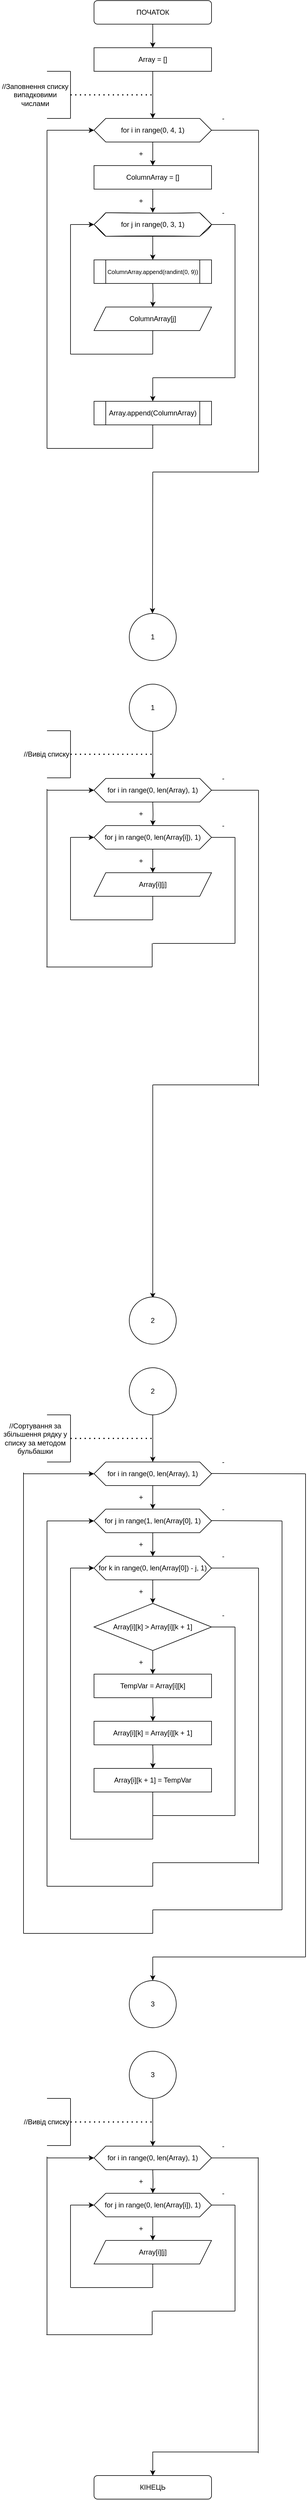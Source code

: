 <mxfile version="16.5.1" type="device"><diagram id="yRkGuYqimXLgXdLCKbXR" name="Страница 1"><mxGraphModel dx="868" dy="563" grid="1" gridSize="10" guides="1" tooltips="1" connect="1" arrows="1" fold="1" page="1" pageScale="1" pageWidth="827" pageHeight="1169" math="0" shadow="0"><root><mxCell id="0"/><mxCell id="1" parent="0"/><mxCell id="CiTnr5LE1KyQ-p9twad_-3" value="" style="edgeStyle=orthogonalEdgeStyle;rounded=0;orthogonalLoop=1;jettySize=auto;html=1;" parent="1" source="CiTnr5LE1KyQ-p9twad_-1" target="CiTnr5LE1KyQ-p9twad_-2" edge="1"><mxGeometry relative="1" as="geometry"/></mxCell><mxCell id="CiTnr5LE1KyQ-p9twad_-1" value="ПОЧАТОК" style="rounded=1;whiteSpace=wrap;html=1;" parent="1" vertex="1"><mxGeometry x="320" y="40" width="200" height="40" as="geometry"/></mxCell><mxCell id="CiTnr5LE1KyQ-p9twad_-5" value="" style="edgeStyle=orthogonalEdgeStyle;rounded=0;orthogonalLoop=1;jettySize=auto;html=1;" parent="1" source="CiTnr5LE1KyQ-p9twad_-2" target="CiTnr5LE1KyQ-p9twad_-4" edge="1"><mxGeometry relative="1" as="geometry"/></mxCell><mxCell id="CiTnr5LE1KyQ-p9twad_-2" value="Array = []" style="rounded=0;whiteSpace=wrap;html=1;" parent="1" vertex="1"><mxGeometry x="320" y="120" width="200" height="40" as="geometry"/></mxCell><mxCell id="CiTnr5LE1KyQ-p9twad_-7" value="" style="edgeStyle=orthogonalEdgeStyle;rounded=0;orthogonalLoop=1;jettySize=auto;html=1;" parent="1" source="CiTnr5LE1KyQ-p9twad_-4" target="CiTnr5LE1KyQ-p9twad_-6" edge="1"><mxGeometry relative="1" as="geometry"/></mxCell><mxCell id="CiTnr5LE1KyQ-p9twad_-4" value="for i in range(0, 4, 1)" style="shape=hexagon;perimeter=hexagonPerimeter2;whiteSpace=wrap;html=1;fixedSize=1;" parent="1" vertex="1"><mxGeometry x="320" y="240" width="200" height="40" as="geometry"/></mxCell><mxCell id="-uCeqLy8-9KaHwx07mEe-1" value="" style="edgeStyle=orthogonalEdgeStyle;rounded=0;orthogonalLoop=1;jettySize=auto;html=1;" parent="1" source="CiTnr5LE1KyQ-p9twad_-6" target="CiTnr5LE1KyQ-p9twad_-8" edge="1"><mxGeometry relative="1" as="geometry"/></mxCell><mxCell id="CiTnr5LE1KyQ-p9twad_-6" value="ColumnArray = []" style="rounded=0;whiteSpace=wrap;html=1;" parent="1" vertex="1"><mxGeometry x="320" y="320" width="200" height="40" as="geometry"/></mxCell><mxCell id="CiTnr5LE1KyQ-p9twad_-11" value="" style="edgeStyle=orthogonalEdgeStyle;rounded=0;orthogonalLoop=1;jettySize=auto;html=1;" parent="1" source="CiTnr5LE1KyQ-p9twad_-8" edge="1"><mxGeometry relative="1" as="geometry"><mxPoint x="420" y="480" as="targetPoint"/></mxGeometry></mxCell><mxCell id="CiTnr5LE1KyQ-p9twad_-8" value="for j in range(0, 3, 1)" style="shape=hexagon;perimeter=hexagonPerimeter2;whiteSpace=wrap;html=1;fixedSize=1;sketch=1;" parent="1" vertex="1"><mxGeometry x="320" y="400" width="200" height="40" as="geometry"/></mxCell><mxCell id="CiTnr5LE1KyQ-p9twad_-12" value="" style="edgeStyle=orthogonalEdgeStyle;rounded=0;orthogonalLoop=1;jettySize=auto;html=1;" parent="1" target="CiTnr5LE1KyQ-p9twad_-10" edge="1"><mxGeometry relative="1" as="geometry"><mxPoint x="420" y="520" as="sourcePoint"/></mxGeometry></mxCell><mxCell id="CiTnr5LE1KyQ-p9twad_-10" value="ColumnArray[j]&lt;span style=&quot;color: rgba(0 , 0 , 0 , 0) ; font-family: monospace ; font-size: 0px&quot;&gt;%3CmxGraphModel%3E%3Croot%3E%3CmxCell%20id%3D%220%22%2F%3E%3CmxCell%20id%3D%221%22%20parent%3D%220%22%2F%3E%3CmxCell%20id%3D%222%22%20value%3D%22ColumnArray%20%3D%20%5B%5D%22%20style%3D%22rounded%3D0%3BwhiteSpace%3Dwrap%3Bhtml%3D1%3B%22%20vertex%3D%221%22%20parent%3D%221%22%3E%3CmxGeometry%20x%3D%22320%22%20y%3D%22280%22%20width%3D%22200%22%20height%3D%2240%22%20as%3D%22geometry%22%2F%3E%3C%2FmxCell%3E%3C%2Froot%3E%3C%2FmxGraphModel%3E&lt;/span&gt;" style="shape=parallelogram;perimeter=parallelogramPerimeter;whiteSpace=wrap;html=1;fixedSize=1;" parent="1" vertex="1"><mxGeometry x="320" y="560" width="200" height="40" as="geometry"/></mxCell><mxCell id="CiTnr5LE1KyQ-p9twad_-13" value="" style="endArrow=none;html=1;rounded=0;entryX=0.5;entryY=1;entryDx=0;entryDy=0;" parent="1" target="CiTnr5LE1KyQ-p9twad_-10" edge="1"><mxGeometry width="50" height="50" relative="1" as="geometry"><mxPoint x="420" y="640" as="sourcePoint"/><mxPoint x="430" y="630" as="targetPoint"/></mxGeometry></mxCell><mxCell id="CiTnr5LE1KyQ-p9twad_-14" value="" style="endArrow=none;html=1;rounded=0;" parent="1" edge="1"><mxGeometry width="50" height="50" relative="1" as="geometry"><mxPoint x="280" y="640" as="sourcePoint"/><mxPoint x="420" y="640" as="targetPoint"/></mxGeometry></mxCell><mxCell id="CiTnr5LE1KyQ-p9twad_-15" value="" style="endArrow=none;html=1;rounded=0;" parent="1" edge="1"><mxGeometry width="50" height="50" relative="1" as="geometry"><mxPoint x="280" y="640" as="sourcePoint"/><mxPoint x="280" y="420" as="targetPoint"/></mxGeometry></mxCell><mxCell id="CiTnr5LE1KyQ-p9twad_-16" value="" style="endArrow=classic;html=1;rounded=0;entryX=0;entryY=0.5;entryDx=0;entryDy=0;" parent="1" target="CiTnr5LE1KyQ-p9twad_-8" edge="1"><mxGeometry width="50" height="50" relative="1" as="geometry"><mxPoint x="280" y="420" as="sourcePoint"/><mxPoint x="340" y="380" as="targetPoint"/></mxGeometry></mxCell><mxCell id="CiTnr5LE1KyQ-p9twad_-17" value="" style="endArrow=none;html=1;rounded=0;exitX=1;exitY=0.5;exitDx=0;exitDy=0;" parent="1" source="CiTnr5LE1KyQ-p9twad_-8" edge="1"><mxGeometry width="50" height="50" relative="1" as="geometry"><mxPoint x="550" y="450" as="sourcePoint"/><mxPoint x="560" y="420" as="targetPoint"/></mxGeometry></mxCell><mxCell id="CiTnr5LE1KyQ-p9twad_-18" value="" style="endArrow=none;html=1;rounded=0;" parent="1" edge="1"><mxGeometry width="50" height="50" relative="1" as="geometry"><mxPoint x="420" y="680" as="sourcePoint"/><mxPoint x="560" y="680" as="targetPoint"/></mxGeometry></mxCell><mxCell id="CiTnr5LE1KyQ-p9twad_-19" value="" style="endArrow=none;html=1;rounded=0;" parent="1" edge="1"><mxGeometry width="50" height="50" relative="1" as="geometry"><mxPoint x="560" y="680" as="sourcePoint"/><mxPoint x="560" y="420" as="targetPoint"/></mxGeometry></mxCell><mxCell id="CiTnr5LE1KyQ-p9twad_-20" value="" style="endArrow=classic;html=1;rounded=0;" parent="1" edge="1"><mxGeometry width="50" height="50" relative="1" as="geometry"><mxPoint x="420" y="680" as="sourcePoint"/><mxPoint x="420" y="720" as="targetPoint"/></mxGeometry></mxCell><mxCell id="CiTnr5LE1KyQ-p9twad_-22" value="" style="endArrow=none;html=1;rounded=0;entryX=0.5;entryY=1;entryDx=0;entryDy=0;" parent="1" edge="1"><mxGeometry width="50" height="50" relative="1" as="geometry"><mxPoint x="420" y="800" as="sourcePoint"/><mxPoint x="420" y="760" as="targetPoint"/></mxGeometry></mxCell><mxCell id="CiTnr5LE1KyQ-p9twad_-23" value="" style="endArrow=none;html=1;rounded=0;" parent="1" edge="1"><mxGeometry width="50" height="50" relative="1" as="geometry"><mxPoint x="240" y="800" as="sourcePoint"/><mxPoint x="420" y="800" as="targetPoint"/></mxGeometry></mxCell><mxCell id="CiTnr5LE1KyQ-p9twad_-24" value="" style="endArrow=none;html=1;rounded=0;" parent="1" edge="1"><mxGeometry width="50" height="50" relative="1" as="geometry"><mxPoint x="240" y="800" as="sourcePoint"/><mxPoint x="240" y="260" as="targetPoint"/></mxGeometry></mxCell><mxCell id="CiTnr5LE1KyQ-p9twad_-25" value="" style="endArrow=classic;html=1;rounded=0;entryX=0;entryY=0.5;entryDx=0;entryDy=0;" parent="1" target="CiTnr5LE1KyQ-p9twad_-4" edge="1"><mxGeometry width="50" height="50" relative="1" as="geometry"><mxPoint x="240" y="260" as="sourcePoint"/><mxPoint x="300" y="210" as="targetPoint"/></mxGeometry></mxCell><mxCell id="CiTnr5LE1KyQ-p9twad_-26" value="" style="endArrow=none;html=1;rounded=0;exitX=1;exitY=0.5;exitDx=0;exitDy=0;" parent="1" source="CiTnr5LE1KyQ-p9twad_-4" edge="1"><mxGeometry width="50" height="50" relative="1" as="geometry"><mxPoint x="580" y="290" as="sourcePoint"/><mxPoint x="600" y="260" as="targetPoint"/></mxGeometry></mxCell><mxCell id="CiTnr5LE1KyQ-p9twad_-27" value="" style="endArrow=none;html=1;rounded=0;" parent="1" edge="1"><mxGeometry width="50" height="50" relative="1" as="geometry"><mxPoint x="600" y="260" as="sourcePoint"/><mxPoint x="600" y="840" as="targetPoint"/></mxGeometry></mxCell><mxCell id="CiTnr5LE1KyQ-p9twad_-28" value="" style="endArrow=none;html=1;rounded=0;" parent="1" edge="1"><mxGeometry width="50" height="50" relative="1" as="geometry"><mxPoint x="420" y="840" as="sourcePoint"/><mxPoint x="600" y="840" as="targetPoint"/></mxGeometry></mxCell><mxCell id="CiTnr5LE1KyQ-p9twad_-29" value="" style="endArrow=classic;html=1;rounded=0;" parent="1" edge="1"><mxGeometry width="50" height="50" relative="1" as="geometry"><mxPoint x="420" y="840" as="sourcePoint"/><mxPoint x="419.5" y="1080" as="targetPoint"/></mxGeometry></mxCell><mxCell id="CiTnr5LE1KyQ-p9twad_-30" value="1" style="ellipse;whiteSpace=wrap;html=1;aspect=fixed;" parent="1" vertex="1"><mxGeometry x="380" y="1080" width="80" height="80" as="geometry"/></mxCell><mxCell id="CiTnr5LE1KyQ-p9twad_-31" value="1" style="ellipse;whiteSpace=wrap;html=1;aspect=fixed;" parent="1" vertex="1"><mxGeometry x="380" y="1200" width="80" height="80" as="geometry"/></mxCell><mxCell id="CiTnr5LE1KyQ-p9twad_-32" value="" style="endArrow=classic;html=1;rounded=0;" parent="1" edge="1"><mxGeometry width="50" height="50" relative="1" as="geometry"><mxPoint x="420" y="1280" as="sourcePoint"/><mxPoint x="420" y="1360" as="targetPoint"/></mxGeometry></mxCell><mxCell id="CiTnr5LE1KyQ-p9twad_-33" value="for i in range(0, len(Array), 1)" style="shape=hexagon;perimeter=hexagonPerimeter2;whiteSpace=wrap;html=1;fixedSize=1;" parent="1" vertex="1"><mxGeometry x="320" y="1360" width="200" height="40" as="geometry"/></mxCell><mxCell id="CiTnr5LE1KyQ-p9twad_-37" value="" style="edgeStyle=orthogonalEdgeStyle;rounded=0;orthogonalLoop=1;jettySize=auto;html=1;" parent="1" target="CiTnr5LE1KyQ-p9twad_-35" edge="1"><mxGeometry relative="1" as="geometry"><mxPoint x="420" y="1400" as="sourcePoint"/></mxGeometry></mxCell><mxCell id="CiTnr5LE1KyQ-p9twad_-39" value="" style="edgeStyle=orthogonalEdgeStyle;rounded=0;orthogonalLoop=1;jettySize=auto;html=1;" parent="1" source="CiTnr5LE1KyQ-p9twad_-35" target="CiTnr5LE1KyQ-p9twad_-38" edge="1"><mxGeometry relative="1" as="geometry"/></mxCell><mxCell id="CiTnr5LE1KyQ-p9twad_-35" value="for j in range(0, len(Array[i]), 1)" style="shape=hexagon;perimeter=hexagonPerimeter2;whiteSpace=wrap;html=1;fixedSize=1;" parent="1" vertex="1"><mxGeometry x="320" y="1440" width="200" height="40" as="geometry"/></mxCell><mxCell id="CiTnr5LE1KyQ-p9twad_-38" value="Array[i][j]" style="shape=parallelogram;perimeter=parallelogramPerimeter;whiteSpace=wrap;html=1;fixedSize=1;" parent="1" vertex="1"><mxGeometry x="320" y="1520" width="200" height="40" as="geometry"/></mxCell><mxCell id="CiTnr5LE1KyQ-p9twad_-40" value="" style="endArrow=none;html=1;rounded=0;entryX=0.5;entryY=1;entryDx=0;entryDy=0;" parent="1" target="CiTnr5LE1KyQ-p9twad_-38" edge="1"><mxGeometry width="50" height="50" relative="1" as="geometry"><mxPoint x="420" y="1600" as="sourcePoint"/><mxPoint x="390" y="1570" as="targetPoint"/></mxGeometry></mxCell><mxCell id="CiTnr5LE1KyQ-p9twad_-41" value="" style="endArrow=none;html=1;rounded=0;" parent="1" edge="1"><mxGeometry width="50" height="50" relative="1" as="geometry"><mxPoint x="280" y="1600" as="sourcePoint"/><mxPoint x="420" y="1600" as="targetPoint"/></mxGeometry></mxCell><mxCell id="CiTnr5LE1KyQ-p9twad_-42" value="" style="endArrow=none;html=1;rounded=0;" parent="1" edge="1"><mxGeometry width="50" height="50" relative="1" as="geometry"><mxPoint x="280" y="1600" as="sourcePoint"/><mxPoint x="280" y="1460" as="targetPoint"/></mxGeometry></mxCell><mxCell id="CiTnr5LE1KyQ-p9twad_-43" value="" style="endArrow=classic;html=1;rounded=0;" parent="1" target="CiTnr5LE1KyQ-p9twad_-35" edge="1"><mxGeometry width="50" height="50" relative="1" as="geometry"><mxPoint x="280" y="1460" as="sourcePoint"/><mxPoint x="320" y="1420" as="targetPoint"/></mxGeometry></mxCell><mxCell id="CiTnr5LE1KyQ-p9twad_-44" value="" style="endArrow=none;html=1;rounded=0;exitX=1;exitY=0.5;exitDx=0;exitDy=0;" parent="1" source="CiTnr5LE1KyQ-p9twad_-35" edge="1"><mxGeometry width="50" height="50" relative="1" as="geometry"><mxPoint x="550" y="1490" as="sourcePoint"/><mxPoint x="560" y="1460" as="targetPoint"/></mxGeometry></mxCell><mxCell id="CiTnr5LE1KyQ-p9twad_-45" value="" style="endArrow=none;html=1;rounded=0;" parent="1" edge="1"><mxGeometry width="50" height="50" relative="1" as="geometry"><mxPoint x="420" y="1640" as="sourcePoint"/><mxPoint x="560" y="1640" as="targetPoint"/></mxGeometry></mxCell><mxCell id="CiTnr5LE1KyQ-p9twad_-46" value="" style="endArrow=none;html=1;rounded=0;" parent="1" edge="1"><mxGeometry width="50" height="50" relative="1" as="geometry"><mxPoint x="560" y="1640" as="sourcePoint"/><mxPoint x="560" y="1460" as="targetPoint"/></mxGeometry></mxCell><mxCell id="CiTnr5LE1KyQ-p9twad_-50" value="" style="endArrow=none;html=1;rounded=0;entryX=0.5;entryY=1;entryDx=0;entryDy=0;" parent="1" edge="1"><mxGeometry width="50" height="50" relative="1" as="geometry"><mxPoint x="419" y="1680" as="sourcePoint"/><mxPoint x="419" y="1640" as="targetPoint"/></mxGeometry></mxCell><mxCell id="CiTnr5LE1KyQ-p9twad_-51" value="" style="endArrow=none;html=1;rounded=0;" parent="1" edge="1"><mxGeometry width="50" height="50" relative="1" as="geometry"><mxPoint x="239" y="1680" as="sourcePoint"/><mxPoint x="419" y="1680" as="targetPoint"/></mxGeometry></mxCell><mxCell id="CiTnr5LE1KyQ-p9twad_-52" value="" style="endArrow=none;html=1;rounded=0;" parent="1" edge="1"><mxGeometry width="50" height="50" relative="1" as="geometry"><mxPoint x="240" y="1680" as="sourcePoint"/><mxPoint x="240" y="1378" as="targetPoint"/></mxGeometry></mxCell><mxCell id="CiTnr5LE1KyQ-p9twad_-53" value="" style="endArrow=classic;html=1;rounded=0;entryX=0;entryY=0.5;entryDx=0;entryDy=0;" parent="1" target="CiTnr5LE1KyQ-p9twad_-33" edge="1"><mxGeometry width="50" height="50" relative="1" as="geometry"><mxPoint x="240" y="1380" as="sourcePoint"/><mxPoint x="310" y="1320" as="targetPoint"/></mxGeometry></mxCell><mxCell id="CiTnr5LE1KyQ-p9twad_-54" value="" style="endArrow=none;html=1;rounded=0;exitX=1;exitY=0.5;exitDx=0;exitDy=0;" parent="1" source="CiTnr5LE1KyQ-p9twad_-33" edge="1"><mxGeometry width="50" height="50" relative="1" as="geometry"><mxPoint x="550" y="1390" as="sourcePoint"/><mxPoint x="600" y="1380" as="targetPoint"/></mxGeometry></mxCell><mxCell id="CiTnr5LE1KyQ-p9twad_-55" value="" style="endArrow=none;html=1;rounded=0;" parent="1" edge="1"><mxGeometry width="50" height="50" relative="1" as="geometry"><mxPoint x="600" y="1882" as="sourcePoint"/><mxPoint x="600" y="1380" as="targetPoint"/></mxGeometry></mxCell><mxCell id="CiTnr5LE1KyQ-p9twad_-56" value="" style="endArrow=none;html=1;rounded=0;" parent="1" edge="1"><mxGeometry width="50" height="50" relative="1" as="geometry"><mxPoint x="420" y="1880" as="sourcePoint"/><mxPoint x="600" y="1880" as="targetPoint"/></mxGeometry></mxCell><mxCell id="CiTnr5LE1KyQ-p9twad_-57" value="" style="endArrow=classic;html=1;rounded=0;" parent="1" edge="1"><mxGeometry width="50" height="50" relative="1" as="geometry"><mxPoint x="420" y="1880" as="sourcePoint"/><mxPoint x="420" y="2242" as="targetPoint"/></mxGeometry></mxCell><mxCell id="CiTnr5LE1KyQ-p9twad_-58" value="2" style="ellipse;whiteSpace=wrap;html=1;aspect=fixed;" parent="1" vertex="1"><mxGeometry x="380" y="2240" width="80" height="80" as="geometry"/></mxCell><mxCell id="CiTnr5LE1KyQ-p9twad_-59" value="2" style="ellipse;whiteSpace=wrap;html=1;aspect=fixed;" parent="1" vertex="1"><mxGeometry x="380" y="2360" width="80" height="80" as="geometry"/></mxCell><mxCell id="CiTnr5LE1KyQ-p9twad_-60" value="" style="endArrow=classic;html=1;rounded=0;exitX=0.5;exitY=1;exitDx=0;exitDy=0;" parent="1" source="CiTnr5LE1KyQ-p9twad_-59" edge="1"><mxGeometry width="50" height="50" relative="1" as="geometry"><mxPoint x="400" y="2560" as="sourcePoint"/><mxPoint x="420" y="2520" as="targetPoint"/></mxGeometry></mxCell><mxCell id="CiTnr5LE1KyQ-p9twad_-65" value="" style="edgeStyle=orthogonalEdgeStyle;rounded=0;orthogonalLoop=1;jettySize=auto;html=1;" parent="1" source="CiTnr5LE1KyQ-p9twad_-61" target="CiTnr5LE1KyQ-p9twad_-62" edge="1"><mxGeometry relative="1" as="geometry"/></mxCell><mxCell id="CiTnr5LE1KyQ-p9twad_-61" value="for i in range(0, len(Array), 1)" style="shape=hexagon;perimeter=hexagonPerimeter2;whiteSpace=wrap;html=1;fixedSize=1;" parent="1" vertex="1"><mxGeometry x="320" y="2520" width="200" height="40" as="geometry"/></mxCell><mxCell id="CiTnr5LE1KyQ-p9twad_-66" value="" style="edgeStyle=orthogonalEdgeStyle;rounded=0;orthogonalLoop=1;jettySize=auto;html=1;" parent="1" source="CiTnr5LE1KyQ-p9twad_-62" target="CiTnr5LE1KyQ-p9twad_-63" edge="1"><mxGeometry relative="1" as="geometry"/></mxCell><mxCell id="CiTnr5LE1KyQ-p9twad_-62" value="for j in range(1, len(Array[0], 1)" style="shape=hexagon;perimeter=hexagonPerimeter2;whiteSpace=wrap;html=1;fixedSize=1;" parent="1" vertex="1"><mxGeometry x="320" y="2600" width="200" height="40" as="geometry"/></mxCell><mxCell id="CiTnr5LE1KyQ-p9twad_-67" value="" style="edgeStyle=orthogonalEdgeStyle;rounded=0;orthogonalLoop=1;jettySize=auto;html=1;" parent="1" source="CiTnr5LE1KyQ-p9twad_-63" target="CiTnr5LE1KyQ-p9twad_-64" edge="1"><mxGeometry relative="1" as="geometry"/></mxCell><mxCell id="CiTnr5LE1KyQ-p9twad_-63" value="for k in range(0, len(Array[0]) - j, 1)" style="shape=hexagon;perimeter=hexagonPerimeter2;whiteSpace=wrap;html=1;fixedSize=1;" parent="1" vertex="1"><mxGeometry x="320" y="2680" width="200" height="40" as="geometry"/></mxCell><mxCell id="CiTnr5LE1KyQ-p9twad_-69" value="" style="edgeStyle=orthogonalEdgeStyle;rounded=0;orthogonalLoop=1;jettySize=auto;html=1;" parent="1" source="CiTnr5LE1KyQ-p9twad_-64" target="CiTnr5LE1KyQ-p9twad_-68" edge="1"><mxGeometry relative="1" as="geometry"/></mxCell><mxCell id="CiTnr5LE1KyQ-p9twad_-64" value="Array[i][k] &amp;gt; Array[i][k + 1]" style="rhombus;whiteSpace=wrap;html=1;" parent="1" vertex="1"><mxGeometry x="320" y="2760" width="200" height="80" as="geometry"/></mxCell><mxCell id="CiTnr5LE1KyQ-p9twad_-68" value="TempVar = Array[i][k]" style="rounded=0;whiteSpace=wrap;html=1;" parent="1" vertex="1"><mxGeometry x="320" y="2880" width="200" height="40" as="geometry"/></mxCell><mxCell id="CiTnr5LE1KyQ-p9twad_-70" value="" style="edgeStyle=orthogonalEdgeStyle;rounded=0;orthogonalLoop=1;jettySize=auto;html=1;" parent="1" target="CiTnr5LE1KyQ-p9twad_-71" edge="1"><mxGeometry relative="1" as="geometry"><mxPoint x="420" y="2920" as="sourcePoint"/></mxGeometry></mxCell><mxCell id="CiTnr5LE1KyQ-p9twad_-71" value="Array[i][k] = Array[i][k + 1]" style="rounded=0;whiteSpace=wrap;html=1;" parent="1" vertex="1"><mxGeometry x="320" y="2960" width="200" height="40" as="geometry"/></mxCell><mxCell id="CiTnr5LE1KyQ-p9twad_-72" value="" style="edgeStyle=orthogonalEdgeStyle;rounded=0;orthogonalLoop=1;jettySize=auto;html=1;" parent="1" target="CiTnr5LE1KyQ-p9twad_-73" edge="1"><mxGeometry relative="1" as="geometry"><mxPoint x="420" y="3000" as="sourcePoint"/></mxGeometry></mxCell><mxCell id="CiTnr5LE1KyQ-p9twad_-73" value="&lt;span&gt;Array[i][k + 1] = TempVar&lt;/span&gt;" style="rounded=0;whiteSpace=wrap;html=1;" parent="1" vertex="1"><mxGeometry x="320" y="3040" width="200" height="40" as="geometry"/></mxCell><mxCell id="CiTnr5LE1KyQ-p9twad_-74" value="" style="endArrow=none;html=1;rounded=0;entryX=0.5;entryY=1;entryDx=0;entryDy=0;" parent="1" target="CiTnr5LE1KyQ-p9twad_-73" edge="1"><mxGeometry width="50" height="50" relative="1" as="geometry"><mxPoint x="420" y="3160" as="sourcePoint"/><mxPoint x="440" y="3160" as="targetPoint"/></mxGeometry></mxCell><mxCell id="CiTnr5LE1KyQ-p9twad_-75" value="" style="endArrow=none;html=1;rounded=0;" parent="1" edge="1"><mxGeometry width="50" height="50" relative="1" as="geometry"><mxPoint x="280" y="3160" as="sourcePoint"/><mxPoint x="420" y="3160" as="targetPoint"/></mxGeometry></mxCell><mxCell id="CiTnr5LE1KyQ-p9twad_-76" value="" style="endArrow=none;html=1;rounded=0;exitX=1;exitY=0.5;exitDx=0;exitDy=0;" parent="1" source="CiTnr5LE1KyQ-p9twad_-64" edge="1"><mxGeometry width="50" height="50" relative="1" as="geometry"><mxPoint x="580" y="2880" as="sourcePoint"/><mxPoint x="560" y="2800" as="targetPoint"/></mxGeometry></mxCell><mxCell id="CiTnr5LE1KyQ-p9twad_-77" value="" style="endArrow=none;html=1;rounded=0;" parent="1" edge="1"><mxGeometry width="50" height="50" relative="1" as="geometry"><mxPoint x="560" y="3120" as="sourcePoint"/><mxPoint x="560" y="2800" as="targetPoint"/></mxGeometry></mxCell><mxCell id="CiTnr5LE1KyQ-p9twad_-78" value="" style="endArrow=none;html=1;rounded=0;" parent="1" edge="1"><mxGeometry width="50" height="50" relative="1" as="geometry"><mxPoint x="420" y="3120" as="sourcePoint"/><mxPoint x="560" y="3120" as="targetPoint"/></mxGeometry></mxCell><mxCell id="CiTnr5LE1KyQ-p9twad_-79" value="" style="endArrow=none;html=1;rounded=0;" parent="1" edge="1"><mxGeometry width="50" height="50" relative="1" as="geometry"><mxPoint x="280" y="3160" as="sourcePoint"/><mxPoint x="280" y="2700" as="targetPoint"/></mxGeometry></mxCell><mxCell id="CiTnr5LE1KyQ-p9twad_-80" value="" style="endArrow=classic;html=1;rounded=0;entryX=0;entryY=0.5;entryDx=0;entryDy=0;" parent="1" target="CiTnr5LE1KyQ-p9twad_-63" edge="1"><mxGeometry width="50" height="50" relative="1" as="geometry"><mxPoint x="280" y="2700" as="sourcePoint"/><mxPoint x="340" y="2660" as="targetPoint"/></mxGeometry></mxCell><mxCell id="CiTnr5LE1KyQ-p9twad_-81" value="" style="endArrow=none;html=1;rounded=0;exitX=1;exitY=0.5;exitDx=0;exitDy=0;" parent="1" source="CiTnr5LE1KyQ-p9twad_-63" edge="1"><mxGeometry width="50" height="50" relative="1" as="geometry"><mxPoint x="550" y="2720" as="sourcePoint"/><mxPoint x="600" y="2700" as="targetPoint"/></mxGeometry></mxCell><mxCell id="CiTnr5LE1KyQ-p9twad_-82" value="" style="endArrow=none;html=1;rounded=0;" parent="1" edge="1"><mxGeometry width="50" height="50" relative="1" as="geometry"><mxPoint x="600" y="3202" as="sourcePoint"/><mxPoint x="600" y="2700" as="targetPoint"/></mxGeometry></mxCell><mxCell id="CiTnr5LE1KyQ-p9twad_-83" value="" style="endArrow=none;html=1;rounded=0;" parent="1" edge="1"><mxGeometry width="50" height="50" relative="1" as="geometry"><mxPoint x="420" y="3200" as="sourcePoint"/><mxPoint x="600" y="3200" as="targetPoint"/></mxGeometry></mxCell><mxCell id="CiTnr5LE1KyQ-p9twad_-84" value="" style="endArrow=none;html=1;rounded=0;" parent="1" edge="1"><mxGeometry width="50" height="50" relative="1" as="geometry"><mxPoint x="420" y="3240" as="sourcePoint"/><mxPoint x="420" y="3200" as="targetPoint"/></mxGeometry></mxCell><mxCell id="CiTnr5LE1KyQ-p9twad_-85" value="" style="endArrow=none;html=1;rounded=0;" parent="1" edge="1"><mxGeometry width="50" height="50" relative="1" as="geometry"><mxPoint x="240" y="3240" as="sourcePoint"/><mxPoint x="420" y="3240" as="targetPoint"/></mxGeometry></mxCell><mxCell id="CiTnr5LE1KyQ-p9twad_-86" value="" style="endArrow=none;html=1;rounded=0;" parent="1" edge="1"><mxGeometry width="50" height="50" relative="1" as="geometry"><mxPoint x="240" y="3240" as="sourcePoint"/><mxPoint x="240" y="2620" as="targetPoint"/></mxGeometry></mxCell><mxCell id="CiTnr5LE1KyQ-p9twad_-87" value="" style="endArrow=classic;html=1;rounded=0;entryX=0;entryY=0.5;entryDx=0;entryDy=0;" parent="1" target="CiTnr5LE1KyQ-p9twad_-62" edge="1"><mxGeometry width="50" height="50" relative="1" as="geometry"><mxPoint x="240" y="2620" as="sourcePoint"/><mxPoint x="280" y="2560" as="targetPoint"/></mxGeometry></mxCell><mxCell id="CiTnr5LE1KyQ-p9twad_-88" value="" style="endArrow=none;html=1;rounded=0;" parent="1" edge="1"><mxGeometry width="50" height="50" relative="1" as="geometry"><mxPoint x="640" y="3280" as="sourcePoint"/><mxPoint x="640" y="2620" as="targetPoint"/></mxGeometry></mxCell><mxCell id="CiTnr5LE1KyQ-p9twad_-89" value="" style="endArrow=none;html=1;rounded=0;exitX=1;exitY=0.5;exitDx=0;exitDy=0;" parent="1" edge="1"><mxGeometry width="50" height="50" relative="1" as="geometry"><mxPoint x="520" y="2619.5" as="sourcePoint"/><mxPoint x="640" y="2620" as="targetPoint"/></mxGeometry></mxCell><mxCell id="CiTnr5LE1KyQ-p9twad_-90" value="" style="endArrow=none;html=1;rounded=0;" parent="1" edge="1"><mxGeometry width="50" height="50" relative="1" as="geometry"><mxPoint x="420" y="3280" as="sourcePoint"/><mxPoint x="640" y="3280" as="targetPoint"/></mxGeometry></mxCell><mxCell id="CiTnr5LE1KyQ-p9twad_-91" value="" style="endArrow=none;html=1;rounded=0;" parent="1" edge="1"><mxGeometry width="50" height="50" relative="1" as="geometry"><mxPoint x="420" y="3320" as="sourcePoint"/><mxPoint x="420" y="3280" as="targetPoint"/></mxGeometry></mxCell><mxCell id="CiTnr5LE1KyQ-p9twad_-92" value="" style="endArrow=none;html=1;rounded=0;" parent="1" edge="1"><mxGeometry width="50" height="50" relative="1" as="geometry"><mxPoint x="200" y="3320" as="sourcePoint"/><mxPoint x="420" y="3320" as="targetPoint"/></mxGeometry></mxCell><mxCell id="CiTnr5LE1KyQ-p9twad_-93" value="" style="endArrow=none;html=1;rounded=0;" parent="1" edge="1"><mxGeometry width="50" height="50" relative="1" as="geometry"><mxPoint x="200" y="3320" as="sourcePoint"/><mxPoint x="200" y="2538" as="targetPoint"/></mxGeometry></mxCell><mxCell id="CiTnr5LE1KyQ-p9twad_-94" value="" style="endArrow=classic;html=1;rounded=0;entryX=0;entryY=0.5;entryDx=0;entryDy=0;" parent="1" target="CiTnr5LE1KyQ-p9twad_-61" edge="1"><mxGeometry width="50" height="50" relative="1" as="geometry"><mxPoint x="200" y="2540" as="sourcePoint"/><mxPoint x="240" y="2490" as="targetPoint"/></mxGeometry></mxCell><mxCell id="CiTnr5LE1KyQ-p9twad_-96" value="" style="endArrow=none;html=1;rounded=0;" parent="1" edge="1"><mxGeometry width="50" height="50" relative="1" as="geometry"><mxPoint x="680" y="3360" as="sourcePoint"/><mxPoint x="680" y="2540" as="targetPoint"/></mxGeometry></mxCell><mxCell id="CiTnr5LE1KyQ-p9twad_-97" value="" style="endArrow=none;html=1;rounded=0;exitX=1;exitY=0.5;exitDx=0;exitDy=0;" parent="1" edge="1"><mxGeometry width="50" height="50" relative="1" as="geometry"><mxPoint x="520" y="2539.5" as="sourcePoint"/><mxPoint x="680" y="2540" as="targetPoint"/></mxGeometry></mxCell><mxCell id="CiTnr5LE1KyQ-p9twad_-98" value="" style="endArrow=none;html=1;rounded=0;" parent="1" edge="1"><mxGeometry width="50" height="50" relative="1" as="geometry"><mxPoint x="420" y="3360" as="sourcePoint"/><mxPoint x="680" y="3360" as="targetPoint"/></mxGeometry></mxCell><mxCell id="CiTnr5LE1KyQ-p9twad_-99" value="" style="endArrow=classic;html=1;rounded=0;" parent="1" edge="1"><mxGeometry width="50" height="50" relative="1" as="geometry"><mxPoint x="420" y="3360" as="sourcePoint"/><mxPoint x="420" y="3400" as="targetPoint"/></mxGeometry></mxCell><mxCell id="CiTnr5LE1KyQ-p9twad_-100" value="3" style="ellipse;whiteSpace=wrap;html=1;aspect=fixed;" parent="1" vertex="1"><mxGeometry x="380" y="3400" width="80" height="80" as="geometry"/></mxCell><mxCell id="CiTnr5LE1KyQ-p9twad_-101" value="3" style="ellipse;whiteSpace=wrap;html=1;aspect=fixed;" parent="1" vertex="1"><mxGeometry x="380" y="3520" width="80" height="80" as="geometry"/></mxCell><mxCell id="CiTnr5LE1KyQ-p9twad_-124" value="" style="endArrow=none;html=1;rounded=0;" parent="1" edge="1"><mxGeometry width="50" height="50" relative="1" as="geometry"><mxPoint x="599.5" y="4202" as="sourcePoint"/><mxPoint x="599.5" y="3700" as="targetPoint"/></mxGeometry></mxCell><mxCell id="CiTnr5LE1KyQ-p9twad_-125" value="" style="endArrow=none;html=1;rounded=0;" parent="1" edge="1"><mxGeometry width="50" height="50" relative="1" as="geometry"><mxPoint x="419.5" y="4200" as="sourcePoint"/><mxPoint x="599.5" y="4200" as="targetPoint"/></mxGeometry></mxCell><mxCell id="CiTnr5LE1KyQ-p9twad_-126" value="" style="endArrow=classic;html=1;rounded=0;" parent="1" edge="1"><mxGeometry width="50" height="50" relative="1" as="geometry"><mxPoint x="420" y="4200" as="sourcePoint"/><mxPoint x="420" y="4240" as="targetPoint"/></mxGeometry></mxCell><mxCell id="CiTnr5LE1KyQ-p9twad_-127" value="КІНЕЦЬ" style="rounded=1;whiteSpace=wrap;html=1;" parent="1" vertex="1"><mxGeometry x="320" y="4240" width="200" height="40" as="geometry"/></mxCell><mxCell id="CiTnr5LE1KyQ-p9twad_-133" value="" style="endArrow=none;dashed=1;html=1;dashPattern=1 3;strokeWidth=2;rounded=0;" parent="1" edge="1"><mxGeometry width="50" height="50" relative="1" as="geometry"><mxPoint x="280" y="2480" as="sourcePoint"/><mxPoint x="420" y="2480" as="targetPoint"/></mxGeometry></mxCell><mxCell id="CiTnr5LE1KyQ-p9twad_-134" value="" style="endArrow=none;html=1;rounded=0;" parent="1" edge="1"><mxGeometry width="50" height="50" relative="1" as="geometry"><mxPoint x="280" y="2520" as="sourcePoint"/><mxPoint x="280" y="2440" as="targetPoint"/></mxGeometry></mxCell><mxCell id="CiTnr5LE1KyQ-p9twad_-135" value="" style="endArrow=none;html=1;rounded=0;" parent="1" edge="1"><mxGeometry width="50" height="50" relative="1" as="geometry"><mxPoint x="240" y="2440" as="sourcePoint"/><mxPoint x="280" y="2440" as="targetPoint"/></mxGeometry></mxCell><mxCell id="CiTnr5LE1KyQ-p9twad_-136" value="" style="endArrow=none;html=1;rounded=0;" parent="1" edge="1"><mxGeometry width="50" height="50" relative="1" as="geometry"><mxPoint x="240" y="2520" as="sourcePoint"/><mxPoint x="280" y="2520" as="targetPoint"/></mxGeometry></mxCell><mxCell id="CiTnr5LE1KyQ-p9twad_-137" value="&lt;div&gt;&lt;span&gt;//Сортування за збільшення рядку у списку за методом бульбашки&lt;/span&gt;&lt;/div&gt;" style="text;html=1;strokeColor=none;fillColor=none;align=center;verticalAlign=middle;whiteSpace=wrap;rounded=0;" parent="1" vertex="1"><mxGeometry x="160" y="2440" width="120" height="80" as="geometry"/></mxCell><mxCell id="CiTnr5LE1KyQ-p9twad_-138" value="" style="endArrow=none;dashed=1;html=1;dashPattern=1 3;strokeWidth=2;rounded=0;" parent="1" edge="1"><mxGeometry width="50" height="50" relative="1" as="geometry"><mxPoint x="280" y="1319" as="sourcePoint"/><mxPoint x="420" y="1319" as="targetPoint"/></mxGeometry></mxCell><mxCell id="CiTnr5LE1KyQ-p9twad_-139" value="" style="endArrow=none;html=1;rounded=0;" parent="1" edge="1"><mxGeometry width="50" height="50" relative="1" as="geometry"><mxPoint x="280" y="1359" as="sourcePoint"/><mxPoint x="280" y="1279" as="targetPoint"/></mxGeometry></mxCell><mxCell id="CiTnr5LE1KyQ-p9twad_-140" value="" style="endArrow=none;html=1;rounded=0;" parent="1" edge="1"><mxGeometry width="50" height="50" relative="1" as="geometry"><mxPoint x="240" y="1279" as="sourcePoint"/><mxPoint x="280" y="1279" as="targetPoint"/></mxGeometry></mxCell><mxCell id="CiTnr5LE1KyQ-p9twad_-141" value="" style="endArrow=none;html=1;rounded=0;" parent="1" edge="1"><mxGeometry width="50" height="50" relative="1" as="geometry"><mxPoint x="240" y="1359" as="sourcePoint"/><mxPoint x="280" y="1359" as="targetPoint"/></mxGeometry></mxCell><mxCell id="CiTnr5LE1KyQ-p9twad_-142" value="&lt;div&gt;&lt;span&gt;//Вивід списку&lt;/span&gt;&lt;/div&gt;" style="text;html=1;strokeColor=none;fillColor=none;align=right;verticalAlign=middle;whiteSpace=wrap;rounded=0;" parent="1" vertex="1"><mxGeometry x="160" y="1279" width="120" height="80" as="geometry"/></mxCell><mxCell id="CiTnr5LE1KyQ-p9twad_-148" value="" style="endArrow=none;dashed=1;html=1;dashPattern=1 3;strokeWidth=2;rounded=0;" parent="1" edge="1"><mxGeometry width="50" height="50" relative="1" as="geometry"><mxPoint x="280" y="200" as="sourcePoint"/><mxPoint x="420" y="200" as="targetPoint"/></mxGeometry></mxCell><mxCell id="CiTnr5LE1KyQ-p9twad_-149" value="" style="endArrow=none;html=1;rounded=0;" parent="1" edge="1"><mxGeometry width="50" height="50" relative="1" as="geometry"><mxPoint x="280" y="240" as="sourcePoint"/><mxPoint x="280" y="160" as="targetPoint"/></mxGeometry></mxCell><mxCell id="CiTnr5LE1KyQ-p9twad_-150" value="" style="endArrow=none;html=1;rounded=0;" parent="1" edge="1"><mxGeometry width="50" height="50" relative="1" as="geometry"><mxPoint x="240" y="160" as="sourcePoint"/><mxPoint x="280" y="160" as="targetPoint"/></mxGeometry></mxCell><mxCell id="CiTnr5LE1KyQ-p9twad_-151" value="" style="endArrow=none;html=1;rounded=0;" parent="1" edge="1"><mxGeometry width="50" height="50" relative="1" as="geometry"><mxPoint x="240" y="240" as="sourcePoint"/><mxPoint x="280" y="240" as="targetPoint"/></mxGeometry></mxCell><mxCell id="CiTnr5LE1KyQ-p9twad_-152" value="&lt;div&gt;&lt;span&gt;//Заповнення списку випадковими числами&lt;/span&gt;&lt;/div&gt;" style="text;html=1;strokeColor=none;fillColor=none;align=center;verticalAlign=middle;whiteSpace=wrap;rounded=0;" parent="1" vertex="1"><mxGeometry x="160" y="160" width="120" height="80" as="geometry"/></mxCell><mxCell id="-uCeqLy8-9KaHwx07mEe-3" value="+" style="text;html=1;strokeColor=none;fillColor=none;align=center;verticalAlign=middle;whiteSpace=wrap;rounded=0;sketch=1;" parent="1" vertex="1"><mxGeometry x="380" y="280" width="40" height="40" as="geometry"/></mxCell><mxCell id="-uCeqLy8-9KaHwx07mEe-4" value="+" style="text;html=1;strokeColor=none;fillColor=none;align=center;verticalAlign=middle;whiteSpace=wrap;rounded=0;sketch=1;" parent="1" vertex="1"><mxGeometry x="380" y="360" width="40" height="40" as="geometry"/></mxCell><mxCell id="-uCeqLy8-9KaHwx07mEe-6" value="-" style="text;html=1;strokeColor=none;fillColor=none;align=center;verticalAlign=middle;whiteSpace=wrap;rounded=0;sketch=1;" parent="1" vertex="1"><mxGeometry x="520" y="220" width="40" height="40" as="geometry"/></mxCell><mxCell id="-uCeqLy8-9KaHwx07mEe-7" value="-" style="text;html=1;strokeColor=none;fillColor=none;align=center;verticalAlign=middle;whiteSpace=wrap;rounded=0;sketch=1;" parent="1" vertex="1"><mxGeometry x="519.5" y="380" width="40" height="40" as="geometry"/></mxCell><mxCell id="-uCeqLy8-9KaHwx07mEe-8" value="-" style="text;html=1;strokeColor=none;fillColor=none;align=center;verticalAlign=middle;whiteSpace=wrap;rounded=0;sketch=1;" parent="1" vertex="1"><mxGeometry x="519.5" y="1340" width="40" height="40" as="geometry"/></mxCell><mxCell id="-uCeqLy8-9KaHwx07mEe-9" value="-" style="text;html=1;strokeColor=none;fillColor=none;align=center;verticalAlign=middle;whiteSpace=wrap;rounded=0;sketch=1;" parent="1" vertex="1"><mxGeometry x="520" y="1420" width="40" height="40" as="geometry"/></mxCell><mxCell id="-uCeqLy8-9KaHwx07mEe-10" value="+" style="text;html=1;strokeColor=none;fillColor=none;align=center;verticalAlign=middle;whiteSpace=wrap;rounded=0;sketch=1;" parent="1" vertex="1"><mxGeometry x="380" y="1480" width="40" height="40" as="geometry"/></mxCell><mxCell id="-uCeqLy8-9KaHwx07mEe-11" value="+" style="text;html=1;strokeColor=none;fillColor=none;align=center;verticalAlign=middle;whiteSpace=wrap;rounded=0;sketch=1;" parent="1" vertex="1"><mxGeometry x="380" y="1400" width="40" height="40" as="geometry"/></mxCell><mxCell id="-uCeqLy8-9KaHwx07mEe-12" value="+" style="text;html=1;strokeColor=none;fillColor=none;align=center;verticalAlign=middle;whiteSpace=wrap;rounded=0;sketch=1;" parent="1" vertex="1"><mxGeometry x="380" y="2560" width="40" height="40" as="geometry"/></mxCell><mxCell id="-uCeqLy8-9KaHwx07mEe-13" value="+" style="text;html=1;strokeColor=none;fillColor=none;align=center;verticalAlign=middle;whiteSpace=wrap;rounded=0;sketch=1;" parent="1" vertex="1"><mxGeometry x="380" y="2640" width="40" height="40" as="geometry"/></mxCell><mxCell id="-uCeqLy8-9KaHwx07mEe-14" value="+" style="text;html=1;strokeColor=none;fillColor=none;align=center;verticalAlign=middle;whiteSpace=wrap;rounded=0;sketch=1;" parent="1" vertex="1"><mxGeometry x="380" y="2720" width="40" height="40" as="geometry"/></mxCell><mxCell id="-uCeqLy8-9KaHwx07mEe-15" value="+" style="text;html=1;strokeColor=none;fillColor=none;align=center;verticalAlign=middle;whiteSpace=wrap;rounded=0;sketch=1;" parent="1" vertex="1"><mxGeometry x="380" y="2840" width="40" height="40" as="geometry"/></mxCell><mxCell id="-uCeqLy8-9KaHwx07mEe-16" value="-" style="text;html=1;strokeColor=none;fillColor=none;align=center;verticalAlign=middle;whiteSpace=wrap;rounded=0;sketch=1;" parent="1" vertex="1"><mxGeometry x="520" y="2760" width="40" height="40" as="geometry"/></mxCell><mxCell id="-uCeqLy8-9KaHwx07mEe-17" value="-" style="text;html=1;strokeColor=none;fillColor=none;align=center;verticalAlign=middle;whiteSpace=wrap;rounded=0;sketch=1;" parent="1" vertex="1"><mxGeometry x="520" y="2660" width="40" height="40" as="geometry"/></mxCell><mxCell id="-uCeqLy8-9KaHwx07mEe-18" value="-" style="text;html=1;strokeColor=none;fillColor=none;align=center;verticalAlign=middle;whiteSpace=wrap;rounded=0;sketch=1;" parent="1" vertex="1"><mxGeometry x="519.5" y="2580" width="40" height="40" as="geometry"/></mxCell><mxCell id="-uCeqLy8-9KaHwx07mEe-19" value="-" style="text;html=1;strokeColor=none;fillColor=none;align=center;verticalAlign=middle;whiteSpace=wrap;rounded=0;sketch=1;" parent="1" vertex="1"><mxGeometry x="519.5" y="2500" width="40" height="40" as="geometry"/></mxCell><mxCell id="FRg6m62btYPxhGLb5BEO-2" value="" style="endArrow=classic;html=1;rounded=0;" parent="1" edge="1"><mxGeometry width="50" height="50" relative="1" as="geometry"><mxPoint x="420" y="3601" as="sourcePoint"/><mxPoint x="420" y="3681" as="targetPoint"/></mxGeometry></mxCell><mxCell id="FRg6m62btYPxhGLb5BEO-3" value="for i in range(0, len(Array), 1)" style="shape=hexagon;perimeter=hexagonPerimeter2;whiteSpace=wrap;html=1;fixedSize=1;" parent="1" vertex="1"><mxGeometry x="320" y="3681" width="200" height="40" as="geometry"/></mxCell><mxCell id="FRg6m62btYPxhGLb5BEO-4" value="" style="edgeStyle=orthogonalEdgeStyle;rounded=0;orthogonalLoop=1;jettySize=auto;html=1;" parent="1" target="FRg6m62btYPxhGLb5BEO-6" edge="1"><mxGeometry relative="1" as="geometry"><mxPoint x="420" y="3721" as="sourcePoint"/></mxGeometry></mxCell><mxCell id="FRg6m62btYPxhGLb5BEO-5" value="" style="edgeStyle=orthogonalEdgeStyle;rounded=0;orthogonalLoop=1;jettySize=auto;html=1;" parent="1" source="FRg6m62btYPxhGLb5BEO-6" target="FRg6m62btYPxhGLb5BEO-7" edge="1"><mxGeometry relative="1" as="geometry"/></mxCell><mxCell id="FRg6m62btYPxhGLb5BEO-6" value="for j in range(0, len(Array[i]), 1)" style="shape=hexagon;perimeter=hexagonPerimeter2;whiteSpace=wrap;html=1;fixedSize=1;" parent="1" vertex="1"><mxGeometry x="320" y="3761" width="200" height="40" as="geometry"/></mxCell><mxCell id="FRg6m62btYPxhGLb5BEO-7" value="Array[i][j]" style="shape=parallelogram;perimeter=parallelogramPerimeter;whiteSpace=wrap;html=1;fixedSize=1;" parent="1" vertex="1"><mxGeometry x="320" y="3841" width="200" height="40" as="geometry"/></mxCell><mxCell id="FRg6m62btYPxhGLb5BEO-8" value="" style="endArrow=none;html=1;rounded=0;entryX=0.5;entryY=1;entryDx=0;entryDy=0;" parent="1" target="FRg6m62btYPxhGLb5BEO-7" edge="1"><mxGeometry width="50" height="50" relative="1" as="geometry"><mxPoint x="420" y="3921" as="sourcePoint"/><mxPoint x="390" y="3891" as="targetPoint"/></mxGeometry></mxCell><mxCell id="FRg6m62btYPxhGLb5BEO-9" value="" style="endArrow=none;html=1;rounded=0;" parent="1" edge="1"><mxGeometry width="50" height="50" relative="1" as="geometry"><mxPoint x="280" y="3921" as="sourcePoint"/><mxPoint x="420" y="3921" as="targetPoint"/></mxGeometry></mxCell><mxCell id="FRg6m62btYPxhGLb5BEO-10" value="" style="endArrow=none;html=1;rounded=0;" parent="1" edge="1"><mxGeometry width="50" height="50" relative="1" as="geometry"><mxPoint x="280" y="3921" as="sourcePoint"/><mxPoint x="280" y="3781" as="targetPoint"/></mxGeometry></mxCell><mxCell id="FRg6m62btYPxhGLb5BEO-11" value="" style="endArrow=classic;html=1;rounded=0;" parent="1" target="FRg6m62btYPxhGLb5BEO-6" edge="1"><mxGeometry width="50" height="50" relative="1" as="geometry"><mxPoint x="280" y="3781" as="sourcePoint"/><mxPoint x="320" y="3741" as="targetPoint"/></mxGeometry></mxCell><mxCell id="FRg6m62btYPxhGLb5BEO-12" value="" style="endArrow=none;html=1;rounded=0;exitX=1;exitY=0.5;exitDx=0;exitDy=0;" parent="1" source="FRg6m62btYPxhGLb5BEO-6" edge="1"><mxGeometry width="50" height="50" relative="1" as="geometry"><mxPoint x="550" y="3811" as="sourcePoint"/><mxPoint x="560" y="3781" as="targetPoint"/></mxGeometry></mxCell><mxCell id="FRg6m62btYPxhGLb5BEO-13" value="" style="endArrow=none;html=1;rounded=0;" parent="1" edge="1"><mxGeometry width="50" height="50" relative="1" as="geometry"><mxPoint x="420" y="3961" as="sourcePoint"/><mxPoint x="560" y="3961" as="targetPoint"/></mxGeometry></mxCell><mxCell id="FRg6m62btYPxhGLb5BEO-14" value="" style="endArrow=none;html=1;rounded=0;" parent="1" edge="1"><mxGeometry width="50" height="50" relative="1" as="geometry"><mxPoint x="560" y="3961" as="sourcePoint"/><mxPoint x="560" y="3781" as="targetPoint"/></mxGeometry></mxCell><mxCell id="FRg6m62btYPxhGLb5BEO-15" value="" style="endArrow=none;html=1;rounded=0;entryX=0.5;entryY=1;entryDx=0;entryDy=0;" parent="1" edge="1"><mxGeometry width="50" height="50" relative="1" as="geometry"><mxPoint x="419" y="4001" as="sourcePoint"/><mxPoint x="419" y="3961" as="targetPoint"/></mxGeometry></mxCell><mxCell id="FRg6m62btYPxhGLb5BEO-16" value="" style="endArrow=none;html=1;rounded=0;" parent="1" edge="1"><mxGeometry width="50" height="50" relative="1" as="geometry"><mxPoint x="239" y="4001" as="sourcePoint"/><mxPoint x="419" y="4001" as="targetPoint"/></mxGeometry></mxCell><mxCell id="FRg6m62btYPxhGLb5BEO-17" value="" style="endArrow=none;html=1;rounded=0;" parent="1" edge="1"><mxGeometry width="50" height="50" relative="1" as="geometry"><mxPoint x="240" y="4001" as="sourcePoint"/><mxPoint x="240" y="3699" as="targetPoint"/></mxGeometry></mxCell><mxCell id="FRg6m62btYPxhGLb5BEO-18" value="" style="endArrow=classic;html=1;rounded=0;entryX=0;entryY=0.5;entryDx=0;entryDy=0;" parent="1" target="FRg6m62btYPxhGLb5BEO-3" edge="1"><mxGeometry width="50" height="50" relative="1" as="geometry"><mxPoint x="240" y="3701" as="sourcePoint"/><mxPoint x="310" y="3641" as="targetPoint"/></mxGeometry></mxCell><mxCell id="FRg6m62btYPxhGLb5BEO-19" value="" style="endArrow=none;html=1;rounded=0;exitX=1;exitY=0.5;exitDx=0;exitDy=0;" parent="1" source="FRg6m62btYPxhGLb5BEO-3" edge="1"><mxGeometry width="50" height="50" relative="1" as="geometry"><mxPoint x="550" y="3711" as="sourcePoint"/><mxPoint x="600" y="3701" as="targetPoint"/></mxGeometry></mxCell><mxCell id="FRg6m62btYPxhGLb5BEO-20" value="" style="endArrow=none;dashed=1;html=1;dashPattern=1 3;strokeWidth=2;rounded=0;" parent="1" edge="1"><mxGeometry width="50" height="50" relative="1" as="geometry"><mxPoint x="280" y="3640" as="sourcePoint"/><mxPoint x="420" y="3640" as="targetPoint"/></mxGeometry></mxCell><mxCell id="FRg6m62btYPxhGLb5BEO-21" value="" style="endArrow=none;html=1;rounded=0;" parent="1" edge="1"><mxGeometry width="50" height="50" relative="1" as="geometry"><mxPoint x="280" y="3680" as="sourcePoint"/><mxPoint x="280" y="3600" as="targetPoint"/></mxGeometry></mxCell><mxCell id="FRg6m62btYPxhGLb5BEO-22" value="" style="endArrow=none;html=1;rounded=0;" parent="1" edge="1"><mxGeometry width="50" height="50" relative="1" as="geometry"><mxPoint x="240" y="3600" as="sourcePoint"/><mxPoint x="280" y="3600" as="targetPoint"/></mxGeometry></mxCell><mxCell id="FRg6m62btYPxhGLb5BEO-23" value="" style="endArrow=none;html=1;rounded=0;" parent="1" edge="1"><mxGeometry width="50" height="50" relative="1" as="geometry"><mxPoint x="240" y="3680" as="sourcePoint"/><mxPoint x="280" y="3680" as="targetPoint"/></mxGeometry></mxCell><mxCell id="FRg6m62btYPxhGLb5BEO-24" value="&lt;div&gt;&lt;span&gt;//Вивід списку&lt;/span&gt;&lt;/div&gt;" style="text;html=1;strokeColor=none;fillColor=none;align=right;verticalAlign=middle;whiteSpace=wrap;rounded=0;" parent="1" vertex="1"><mxGeometry x="160" y="3600" width="120" height="80" as="geometry"/></mxCell><mxCell id="FRg6m62btYPxhGLb5BEO-25" value="-" style="text;html=1;strokeColor=none;fillColor=none;align=center;verticalAlign=middle;whiteSpace=wrap;rounded=0;sketch=1;" parent="1" vertex="1"><mxGeometry x="519.5" y="3661" width="40" height="40" as="geometry"/></mxCell><mxCell id="FRg6m62btYPxhGLb5BEO-26" value="-" style="text;html=1;strokeColor=none;fillColor=none;align=center;verticalAlign=middle;whiteSpace=wrap;rounded=0;sketch=1;" parent="1" vertex="1"><mxGeometry x="520" y="3741" width="40" height="40" as="geometry"/></mxCell><mxCell id="FRg6m62btYPxhGLb5BEO-27" value="+" style="text;html=1;strokeColor=none;fillColor=none;align=center;verticalAlign=middle;whiteSpace=wrap;rounded=0;sketch=1;" parent="1" vertex="1"><mxGeometry x="380" y="3801" width="40" height="40" as="geometry"/></mxCell><mxCell id="FRg6m62btYPxhGLb5BEO-28" value="+" style="text;html=1;strokeColor=none;fillColor=none;align=center;verticalAlign=middle;whiteSpace=wrap;rounded=0;sketch=1;" parent="1" vertex="1"><mxGeometry x="380" y="3721" width="40" height="40" as="geometry"/></mxCell><mxCell id="IQBqxr33Pj7R6PeBcGqI-1" value="&lt;span&gt;&lt;font style=&quot;font-size: 10px&quot;&gt;ColumnArray.append(randint(0, 9))&lt;/font&gt;&lt;/span&gt;" style="shape=process;whiteSpace=wrap;html=1;backgroundOutline=1;" vertex="1" parent="1"><mxGeometry x="320" y="480" width="200" height="40" as="geometry"/></mxCell><mxCell id="IQBqxr33Pj7R6PeBcGqI-2" value="&lt;span style=&quot;font-size: 12px&quot;&gt;Array.append(ColumnArray)&lt;/span&gt;" style="shape=process;whiteSpace=wrap;html=1;backgroundOutline=1;fontSize=10;" vertex="1" parent="1"><mxGeometry x="320" y="720" width="200" height="40" as="geometry"/></mxCell></root></mxGraphModel></diagram></mxfile>